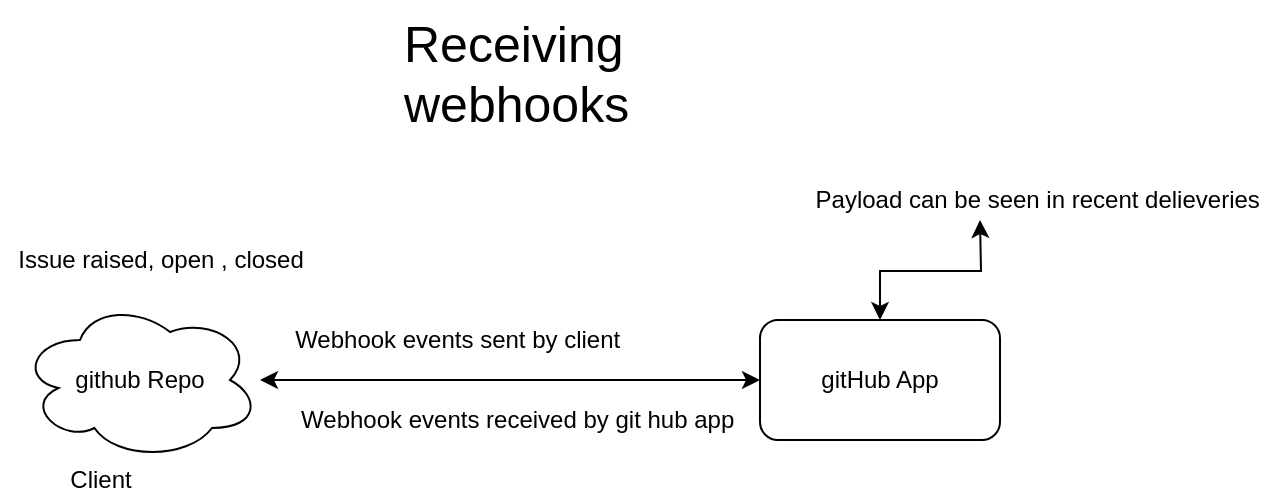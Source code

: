 <mxfile version="17.2.1" type="device"><diagram id="prtHgNgQTEPvFCAcTncT" name="Page-1"><mxGraphModel dx="1038" dy="649" grid="1" gridSize="10" guides="1" tooltips="1" connect="1" arrows="1" fold="1" page="0" pageScale="1" pageWidth="827" pageHeight="1169" math="0" shadow="0"><root><mxCell id="0"/><mxCell id="1" parent="0"/><mxCell id="sdQB11Z3TrZIg1vkNF_d-13" style="edgeStyle=orthogonalEdgeStyle;rounded=0;orthogonalLoop=1;jettySize=auto;html=1;startArrow=classic;startFill=1;" parent="1" source="sdQB11Z3TrZIg1vkNF_d-1" edge="1"><mxGeometry relative="1" as="geometry"><mxPoint x="560" y="110" as="targetPoint"/></mxGeometry></mxCell><mxCell id="sdQB11Z3TrZIg1vkNF_d-1" value="gitHub App" style="rounded=1;whiteSpace=wrap;html=1;" parent="1" vertex="1"><mxGeometry x="450" y="160" width="120" height="60" as="geometry"/></mxCell><mxCell id="sdQB11Z3TrZIg1vkNF_d-3" style="edgeStyle=orthogonalEdgeStyle;rounded=0;orthogonalLoop=1;jettySize=auto;html=1;entryX=0;entryY=0.5;entryDx=0;entryDy=0;startArrow=classic;startFill=1;" parent="1" source="sdQB11Z3TrZIg1vkNF_d-2" target="sdQB11Z3TrZIg1vkNF_d-1" edge="1"><mxGeometry relative="1" as="geometry"/></mxCell><mxCell id="sdQB11Z3TrZIg1vkNF_d-2" value="github Repo" style="ellipse;shape=cloud;whiteSpace=wrap;html=1;" parent="1" vertex="1"><mxGeometry x="80" y="150" width="120" height="80" as="geometry"/></mxCell><mxCell id="sdQB11Z3TrZIg1vkNF_d-4" value="Issue raised, open , closed" style="text;html=1;align=center;verticalAlign=middle;resizable=0;points=[];autosize=1;strokeColor=none;fillColor=none;" parent="1" vertex="1"><mxGeometry x="70" y="120" width="160" height="20" as="geometry"/></mxCell><mxCell id="sdQB11Z3TrZIg1vkNF_d-5" value="Webhook events sent by client&amp;nbsp;" style="text;html=1;align=center;verticalAlign=middle;resizable=0;points=[];autosize=1;strokeColor=none;fillColor=none;" parent="1" vertex="1"><mxGeometry x="210" y="160" width="180" height="20" as="geometry"/></mxCell><mxCell id="sdQB11Z3TrZIg1vkNF_d-6" value="Webhook events received by git hub app&amp;nbsp;" style="text;html=1;align=center;verticalAlign=middle;resizable=0;points=[];autosize=1;strokeColor=none;fillColor=none;" parent="1" vertex="1"><mxGeometry x="210" y="200" width="240" height="20" as="geometry"/></mxCell><mxCell id="sdQB11Z3TrZIg1vkNF_d-7" value="Client" style="text;html=1;align=center;verticalAlign=middle;resizable=0;points=[];autosize=1;strokeColor=none;fillColor=none;" parent="1" vertex="1"><mxGeometry x="95" y="230" width="50" height="20" as="geometry"/></mxCell><mxCell id="sdQB11Z3TrZIg1vkNF_d-14" value="Payload can be seen in recent delieveries&amp;nbsp;" style="text;html=1;align=center;verticalAlign=middle;resizable=0;points=[];autosize=1;strokeColor=none;fillColor=none;" parent="1" vertex="1"><mxGeometry x="470" y="90" width="240" height="20" as="geometry"/></mxCell><mxCell id="vWBcUbPbIZc3xpDxBSYx-1" value="&lt;font style=&quot;font-size: 25px&quot;&gt;Receiving webhooks&lt;/font&gt;" style="text;whiteSpace=wrap;html=1;" vertex="1" parent="1"><mxGeometry x="270" width="190" height="50" as="geometry"/></mxCell></root></mxGraphModel></diagram></mxfile>